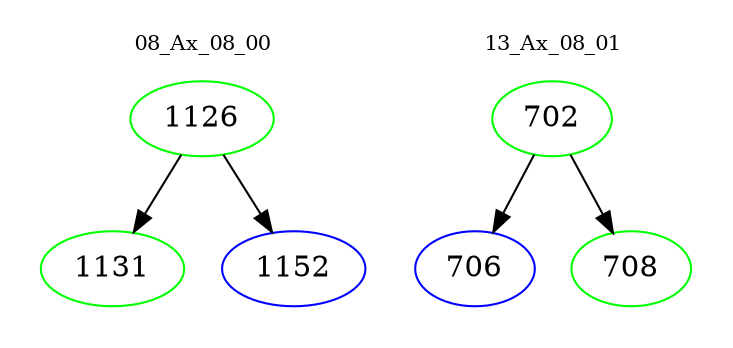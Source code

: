 digraph{
subgraph cluster_0 {
color = white
label = "08_Ax_08_00";
fontsize=10;
T0_1126 [label="1126", color="green"]
T0_1126 -> T0_1131 [color="black"]
T0_1131 [label="1131", color="green"]
T0_1126 -> T0_1152 [color="black"]
T0_1152 [label="1152", color="blue"]
}
subgraph cluster_1 {
color = white
label = "13_Ax_08_01";
fontsize=10;
T1_702 [label="702", color="green"]
T1_702 -> T1_706 [color="black"]
T1_706 [label="706", color="blue"]
T1_702 -> T1_708 [color="black"]
T1_708 [label="708", color="green"]
}
}
